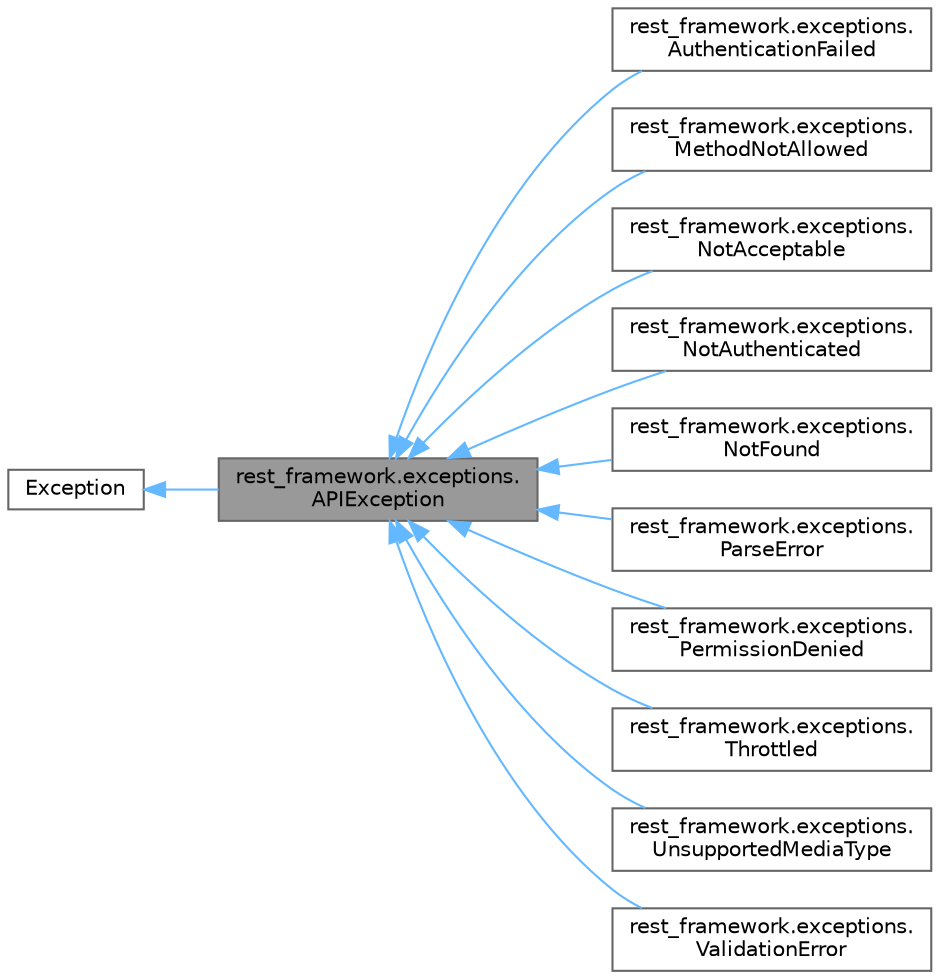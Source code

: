 digraph "rest_framework.exceptions.APIException"
{
 // LATEX_PDF_SIZE
  bgcolor="transparent";
  edge [fontname=Helvetica,fontsize=10,labelfontname=Helvetica,labelfontsize=10];
  node [fontname=Helvetica,fontsize=10,shape=box,height=0.2,width=0.4];
  rankdir="LR";
  Node1 [id="Node000001",label="rest_framework.exceptions.\lAPIException",height=0.2,width=0.4,color="gray40", fillcolor="grey60", style="filled", fontcolor="black",tooltip=" "];
  Node2 -> Node1 [id="edge12_Node000001_Node000002",dir="back",color="steelblue1",style="solid",tooltip=" "];
  Node2 [id="Node000002",label="Exception",height=0.2,width=0.4,color="gray40", fillcolor="white", style="filled",tooltip=" "];
  Node1 -> Node3 [id="edge13_Node000001_Node000003",dir="back",color="steelblue1",style="solid",tooltip=" "];
  Node3 [id="Node000003",label="rest_framework.exceptions.\lAuthenticationFailed",height=0.2,width=0.4,color="gray40", fillcolor="white", style="filled",URL="$classrest__framework_1_1exceptions_1_1AuthenticationFailed.html",tooltip=" "];
  Node1 -> Node4 [id="edge14_Node000001_Node000004",dir="back",color="steelblue1",style="solid",tooltip=" "];
  Node4 [id="Node000004",label="rest_framework.exceptions.\lMethodNotAllowed",height=0.2,width=0.4,color="gray40", fillcolor="white", style="filled",URL="$classrest__framework_1_1exceptions_1_1MethodNotAllowed.html",tooltip=" "];
  Node1 -> Node5 [id="edge15_Node000001_Node000005",dir="back",color="steelblue1",style="solid",tooltip=" "];
  Node5 [id="Node000005",label="rest_framework.exceptions.\lNotAcceptable",height=0.2,width=0.4,color="gray40", fillcolor="white", style="filled",URL="$classrest__framework_1_1exceptions_1_1NotAcceptable.html",tooltip=" "];
  Node1 -> Node6 [id="edge16_Node000001_Node000006",dir="back",color="steelblue1",style="solid",tooltip=" "];
  Node6 [id="Node000006",label="rest_framework.exceptions.\lNotAuthenticated",height=0.2,width=0.4,color="gray40", fillcolor="white", style="filled",URL="$classrest__framework_1_1exceptions_1_1NotAuthenticated.html",tooltip=" "];
  Node1 -> Node7 [id="edge17_Node000001_Node000007",dir="back",color="steelblue1",style="solid",tooltip=" "];
  Node7 [id="Node000007",label="rest_framework.exceptions.\lNotFound",height=0.2,width=0.4,color="gray40", fillcolor="white", style="filled",URL="$classrest__framework_1_1exceptions_1_1NotFound.html",tooltip=" "];
  Node1 -> Node8 [id="edge18_Node000001_Node000008",dir="back",color="steelblue1",style="solid",tooltip=" "];
  Node8 [id="Node000008",label="rest_framework.exceptions.\lParseError",height=0.2,width=0.4,color="gray40", fillcolor="white", style="filled",URL="$classrest__framework_1_1exceptions_1_1ParseError.html",tooltip=" "];
  Node1 -> Node9 [id="edge19_Node000001_Node000009",dir="back",color="steelblue1",style="solid",tooltip=" "];
  Node9 [id="Node000009",label="rest_framework.exceptions.\lPermissionDenied",height=0.2,width=0.4,color="gray40", fillcolor="white", style="filled",URL="$classrest__framework_1_1exceptions_1_1PermissionDenied.html",tooltip=" "];
  Node1 -> Node10 [id="edge20_Node000001_Node000010",dir="back",color="steelblue1",style="solid",tooltip=" "];
  Node10 [id="Node000010",label="rest_framework.exceptions.\lThrottled",height=0.2,width=0.4,color="gray40", fillcolor="white", style="filled",URL="$classrest__framework_1_1exceptions_1_1Throttled.html",tooltip=" "];
  Node1 -> Node11 [id="edge21_Node000001_Node000011",dir="back",color="steelblue1",style="solid",tooltip=" "];
  Node11 [id="Node000011",label="rest_framework.exceptions.\lUnsupportedMediaType",height=0.2,width=0.4,color="gray40", fillcolor="white", style="filled",URL="$classrest__framework_1_1exceptions_1_1UnsupportedMediaType.html",tooltip=" "];
  Node1 -> Node12 [id="edge22_Node000001_Node000012",dir="back",color="steelblue1",style="solid",tooltip=" "];
  Node12 [id="Node000012",label="rest_framework.exceptions.\lValidationError",height=0.2,width=0.4,color="gray40", fillcolor="white", style="filled",URL="$classrest__framework_1_1exceptions_1_1ValidationError.html",tooltip=" "];
}
